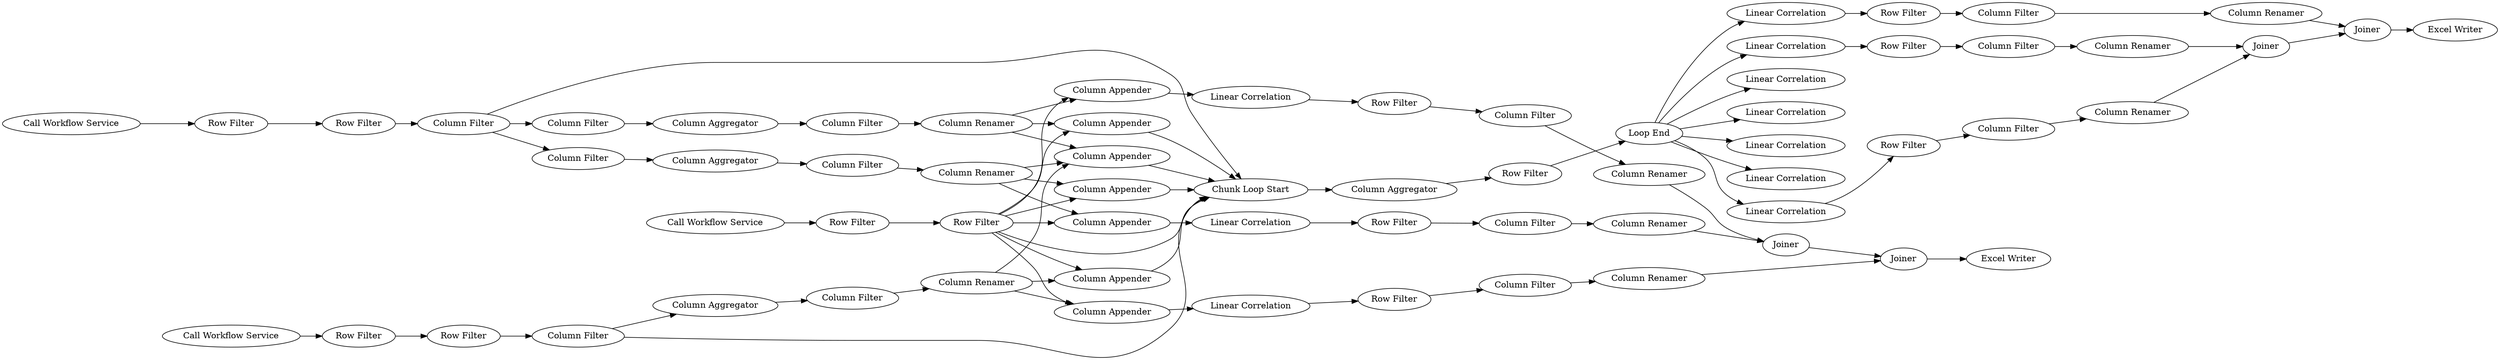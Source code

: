 digraph {
	52 -> 31
	59 -> 60
	15 -> 55
	48 -> 51
	36 -> 19
	52 -> 89
	79 -> 84
	59 -> 61
	49 -> 19
	53 -> 26
	54 -> 19
	70 -> 73
	31 -> 19
	82 -> 95
	60 -> 24
	69 -> 72
	74 -> 75
	54 -> 62
	85 -> 90
	49 -> 47
	18 -> 33
	2 -> 17
	52 -> 36
	18 -> 64
	96 -> 97
	1 -> 15
	50 -> 49
	47 -> 48
	17 -> 54
	53 -> 80
	61 -> 35
	51 -> 36
	19 -> 20
	30 -> 52
	89 -> 96
	77 -> 86
	94 -> 83
	54 -> 26
	95 -> 79
	73 -> 68
	80 -> 82
	51 -> 62
	18 -> 16
	26 -> 19
	45 -> 42
	18 -> 29
	25 -> 53
	24 -> 25
	64 -> 65
	87 -> 91
	62 -> 19
	33 -> 67
	75 -> 76
	54 -> 85
	84 -> 78
	42 -> 50
	65 -> 71
	20 -> 21
	97 -> 77
	53 -> 36
	35 -> 30
	55 -> 59
	54 -> 80
	59 -> 19
	54 -> 31
	91 -> 92
	67 -> 70
	68 -> 75
	18 -> 41
	86 -> 78
	90 -> 94
	78 -> 91
	21 -> 18
	54 -> 89
	83 -> 87
	72 -> 68
	18 -> 38
	18 -> 14
	66 -> 69
	29 -> 66
	71 -> 74
	51 -> 85
	91 [label=Joiner]
	55 [label="Row Filter"]
	79 [label="Column Filter"]
	89 [label="Column Appender"]
	97 [label="Row Filter"]
	21 [label="Row Filter"]
	18 [label="Loop End"]
	26 [label="Column Appender"]
	74 [label="Column Renamer"]
	17 [label="Row Filter"]
	19 [label="Chunk Loop Start"]
	78 [label=Joiner]
	80 [label="Column Appender"]
	24 [label="Column Aggregator"]
	64 [label="Linear Correlation"]
	92 [label="Excel Writer"]
	49 [label="Column Filter"]
	84 [label="Column Renamer"]
	41 [label="Linear Correlation"]
	31 [label="Column Appender"]
	51 [label="Column Renamer"]
	15 [label="Row Filter"]
	54 [label="Row Filter"]
	25 [label="Column Filter"]
	85 [label="Column Appender"]
	59 [label="Column Filter"]
	75 [label=Joiner]
	16 [label="Linear Correlation"]
	48 [label="Column Filter"]
	86 [label="Column Renamer"]
	50 [label="Row Filter"]
	1 [label="Call Workflow Service"]
	42 [label="Row Filter"]
	90 [label="Linear Correlation"]
	53 [label="Column Renamer"]
	68 [label=Joiner]
	87 [label="Column Renamer"]
	67 [label="Row Filter"]
	72 [label="Column Renamer"]
	47 [label="Column Aggregator"]
	61 [label="Column Filter"]
	76 [label="Excel Writer"]
	77 [label="Column Filter"]
	14 [label="Linear Correlation"]
	83 [label="Column Filter"]
	38 [label="Linear Correlation"]
	60 [label="Column Filter"]
	73 [label="Column Renamer"]
	94 [label="Row Filter"]
	20 [label="Column Aggregator"]
	35 [label="Column Aggregator"]
	96 [label="Linear Correlation"]
	66 [label="Row Filter"]
	62 [label="Column Appender"]
	29 [label="Linear Correlation"]
	70 [label="Column Filter"]
	65 [label="Row Filter"]
	36 [label="Column Appender"]
	71 [label="Column Filter"]
	69 [label="Column Filter"]
	82 [label="Linear Correlation"]
	95 [label="Row Filter"]
	52 [label="Column Renamer"]
	33 [label="Linear Correlation"]
	30 [label="Column Filter"]
	2 [label="Call Workflow Service"]
	45 [label="Call Workflow Service"]
	rankdir=LR
}
